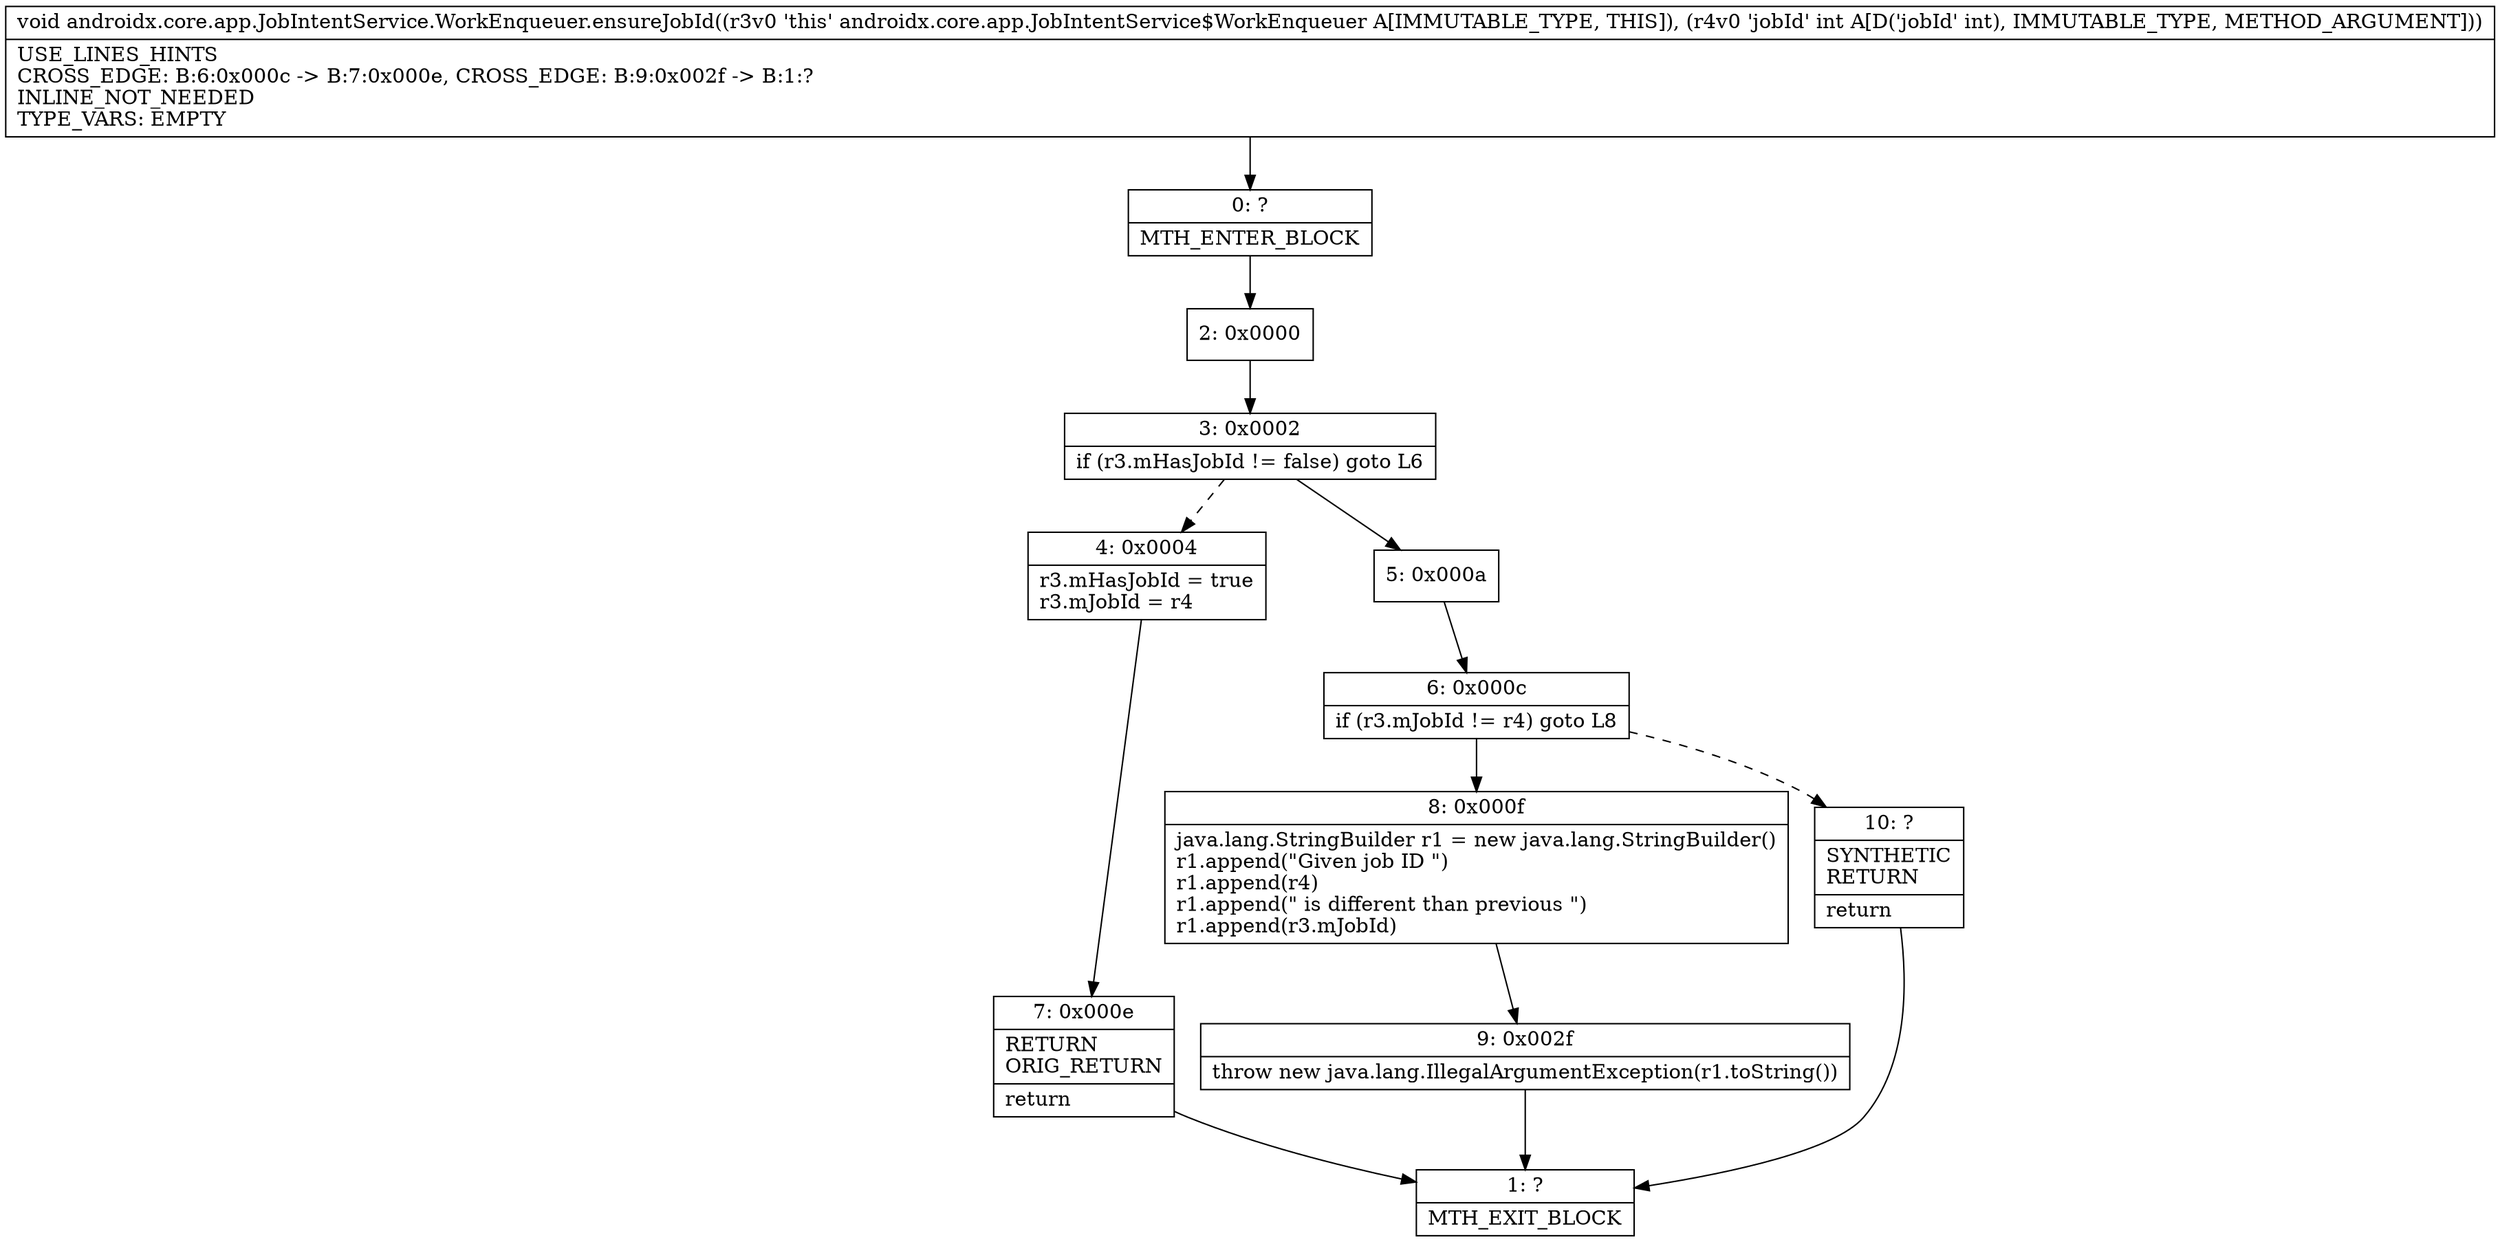 digraph "CFG forandroidx.core.app.JobIntentService.WorkEnqueuer.ensureJobId(I)V" {
Node_0 [shape=record,label="{0\:\ ?|MTH_ENTER_BLOCK\l}"];
Node_2 [shape=record,label="{2\:\ 0x0000}"];
Node_3 [shape=record,label="{3\:\ 0x0002|if (r3.mHasJobId != false) goto L6\l}"];
Node_4 [shape=record,label="{4\:\ 0x0004|r3.mHasJobId = true\lr3.mJobId = r4\l}"];
Node_7 [shape=record,label="{7\:\ 0x000e|RETURN\lORIG_RETURN\l|return\l}"];
Node_1 [shape=record,label="{1\:\ ?|MTH_EXIT_BLOCK\l}"];
Node_5 [shape=record,label="{5\:\ 0x000a}"];
Node_6 [shape=record,label="{6\:\ 0x000c|if (r3.mJobId != r4) goto L8\l}"];
Node_8 [shape=record,label="{8\:\ 0x000f|java.lang.StringBuilder r1 = new java.lang.StringBuilder()\lr1.append(\"Given job ID \")\lr1.append(r4)\lr1.append(\" is different than previous \")\lr1.append(r3.mJobId)\l}"];
Node_9 [shape=record,label="{9\:\ 0x002f|throw new java.lang.IllegalArgumentException(r1.toString())\l}"];
Node_10 [shape=record,label="{10\:\ ?|SYNTHETIC\lRETURN\l|return\l}"];
MethodNode[shape=record,label="{void androidx.core.app.JobIntentService.WorkEnqueuer.ensureJobId((r3v0 'this' androidx.core.app.JobIntentService$WorkEnqueuer A[IMMUTABLE_TYPE, THIS]), (r4v0 'jobId' int A[D('jobId' int), IMMUTABLE_TYPE, METHOD_ARGUMENT]))  | USE_LINES_HINTS\lCROSS_EDGE: B:6:0x000c \-\> B:7:0x000e, CROSS_EDGE: B:9:0x002f \-\> B:1:?\lINLINE_NOT_NEEDED\lTYPE_VARS: EMPTY\l}"];
MethodNode -> Node_0;Node_0 -> Node_2;
Node_2 -> Node_3;
Node_3 -> Node_4[style=dashed];
Node_3 -> Node_5;
Node_4 -> Node_7;
Node_7 -> Node_1;
Node_5 -> Node_6;
Node_6 -> Node_8;
Node_6 -> Node_10[style=dashed];
Node_8 -> Node_9;
Node_9 -> Node_1;
Node_10 -> Node_1;
}

